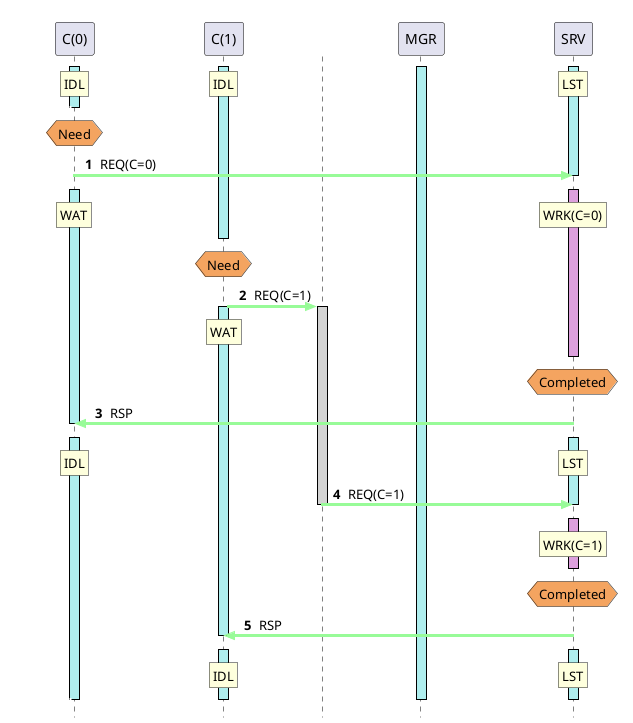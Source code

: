 @startuml
hide unlinked
autonumber " <b>#</b> "
skinparam style strictuml
skinparam shadowing false
skinparam linelineStrategy solid
skinparam sequence {
ArrowThickness 3
ActorBorderColor Black
LifeLineBorderColor Black
LifeLineBackgroundColor Black
ParticipantBorderColor Black
}
skinparam ControlBorderColor White
skinparam ControlBackgroundColor White
skinparam ParticipantPadding 50
skinparam BoxPadding 25
participant "C(0)" as A0 order 10100
participant "C(1)" as A1 order 10200
participant "MGR" as A2 order 10300
participant "SRV" as A3 order 10400
activate A0 #PaleTurquoise
activate A1 #PaleTurquoise
activate A2 #PaleTurquoise
activate A3 #PaleTurquoise
rnote over A0 : IDL
/ rnote over A1 : IDL
/ rnote over A3 : LST
autonumber stop
[<[#White]-- A0
autonumber resume
deactivate A0
hnote over A0 #SandyBrown: Need
A0 -[#PaleGreen]> A3 : REQ(C=0)
deactivate A3
autonumber stop
[<[#White]-- A0
autonumber resume
activate A0 #PaleTurquoise
activate A3 #Plum
rnote over A0 : WAT
/ rnote over A3 : WRK(C=0)
autonumber stop
[<[#White]-- A0
autonumber resume
deactivate A1
hnote over A1 #SandyBrown: Need
control " " as T0 order 10201
A1 -[#PaleGreen]> T0 : REQ(C=1)
activate T0 #LightGray
activate A1 #PaleTurquoise
rnote over A1 : WAT
autonumber stop
[<[#White]-- A0
autonumber resume
deactivate A3
hnote over A3 #SandyBrown: Completed
A3 -[#PaleGreen]> A0 : RSP
deactivate A0
autonumber stop
[<[#White]-- A0
autonumber resume
activate A3 #PaleTurquoise
activate A0 #PaleTurquoise
rnote over A3 : LST
/ rnote over A0 : IDL
T0 -[#PaleGreen]> A3 : REQ(C=1)
deactivate T0
deactivate A3
autonumber stop
[<[#White]-- A0
autonumber resume
activate A3 #Plum
rnote over A3 : WRK(C=1)
autonumber stop
[<[#White]-- A0
autonumber resume
deactivate A3
hnote over A3 #SandyBrown: Completed
A3 -[#PaleGreen]> A1 : RSP
deactivate A1
autonumber stop
[<[#White]-- A0
autonumber resume
activate A1 #PaleTurquoise
activate A3 #PaleTurquoise
rnote over A1 : IDL
/ rnote over A3 : LST
autonumber stop
[<[#White]-- A0
autonumber resume
deactivate A0
deactivate A1
deactivate A2
deactivate A3
@enduml
